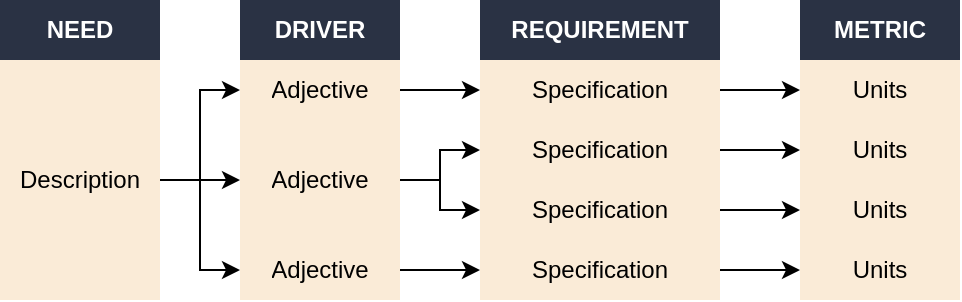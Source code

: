 <mxfile version="22.1.2" type="device" pages="4">
  <diagram id="nJfCcsWxLDr98b-AGYZ2" name="ctq">
    <mxGraphModel dx="884" dy="563" grid="1" gridSize="10" guides="1" tooltips="1" connect="1" arrows="1" fold="1" page="1" pageScale="1" pageWidth="1169" pageHeight="827" math="1" shadow="0">
      <root>
        <mxCell id="0" />
        <mxCell id="1" parent="0" />
        <mxCell id="JIgNXgs2dYV50mdBDNpW-1" value="&lt;b&gt;&lt;font color=&quot;#ffffff&quot;&gt;NEED&lt;/font&gt;&lt;/b&gt;" style="swimlane;fontStyle=0;childLayout=stackLayout;horizontal=1;startSize=30;horizontalStack=0;resizeParent=1;resizeParentMax=0;resizeLast=0;collapsible=1;marginBottom=0;whiteSpace=wrap;html=1;strokeColor=none;fillColor=#2A3244;" vertex="1" parent="1">
          <mxGeometry x="160" y="80" width="80" height="150" as="geometry" />
        </mxCell>
        <mxCell id="JIgNXgs2dYV50mdBDNpW-2" value="Description" style="text;strokeColor=none;fillColor=#FAEBD7;align=center;verticalAlign=middle;spacingLeft=4;spacingRight=4;overflow=hidden;points=[[0,0.5],[1,0.5]];portConstraint=eastwest;rotatable=0;whiteSpace=wrap;html=1;" vertex="1" parent="JIgNXgs2dYV50mdBDNpW-1">
          <mxGeometry y="30" width="80" height="120" as="geometry" />
        </mxCell>
        <mxCell id="JIgNXgs2dYV50mdBDNpW-3" value="&lt;b&gt;&lt;font color=&quot;#ffffff&quot;&gt;DRIVER&lt;/font&gt;&lt;/b&gt;" style="swimlane;fontStyle=0;childLayout=stackLayout;horizontal=1;startSize=30;horizontalStack=0;resizeParent=1;resizeParentMax=0;resizeLast=0;collapsible=1;marginBottom=0;whiteSpace=wrap;html=1;strokeColor=none;fillColor=#2A3244;" vertex="1" parent="1">
          <mxGeometry x="280" y="80" width="80" height="150" as="geometry" />
        </mxCell>
        <mxCell id="JIgNXgs2dYV50mdBDNpW-4" value="Adjective" style="text;strokeColor=none;fillColor=#FAEBD7;align=center;verticalAlign=middle;spacingLeft=4;spacingRight=4;overflow=hidden;points=[[0,0.5],[1,0.5]];portConstraint=eastwest;rotatable=0;whiteSpace=wrap;html=1;" vertex="1" parent="JIgNXgs2dYV50mdBDNpW-3">
          <mxGeometry y="30" width="80" height="30" as="geometry" />
        </mxCell>
        <mxCell id="JIgNXgs2dYV50mdBDNpW-5" value="Adjective" style="text;strokeColor=none;fillColor=#FAEBD7;align=center;verticalAlign=middle;spacingLeft=4;spacingRight=4;overflow=hidden;points=[[0,0.5],[1,0.5]];portConstraint=eastwest;rotatable=0;whiteSpace=wrap;html=1;" vertex="1" parent="JIgNXgs2dYV50mdBDNpW-3">
          <mxGeometry y="60" width="80" height="60" as="geometry" />
        </mxCell>
        <mxCell id="JIgNXgs2dYV50mdBDNpW-6" value="Adjective" style="text;strokeColor=none;fillColor=#FAEBD7;align=center;verticalAlign=middle;spacingLeft=4;spacingRight=4;overflow=hidden;points=[[0,0.5],[1,0.5]];portConstraint=eastwest;rotatable=0;whiteSpace=wrap;html=1;" vertex="1" parent="JIgNXgs2dYV50mdBDNpW-3">
          <mxGeometry y="120" width="80" height="30" as="geometry" />
        </mxCell>
        <mxCell id="JIgNXgs2dYV50mdBDNpW-8" value="&lt;b&gt;&lt;font color=&quot;#ffffff&quot;&gt;REQUIREMENT&lt;/font&gt;&lt;/b&gt;" style="swimlane;fontStyle=0;childLayout=stackLayout;horizontal=1;startSize=30;horizontalStack=0;resizeParent=1;resizeParentMax=0;resizeLast=0;collapsible=1;marginBottom=0;whiteSpace=wrap;html=1;strokeColor=none;fillColor=#2A3244;" vertex="1" parent="1">
          <mxGeometry x="400" y="80" width="120" height="150" as="geometry" />
        </mxCell>
        <mxCell id="JIgNXgs2dYV50mdBDNpW-9" value="Specification" style="text;strokeColor=none;fillColor=#FAEBD7;align=center;verticalAlign=middle;spacingLeft=4;spacingRight=4;overflow=hidden;points=[[0,0.5],[1,0.5]];portConstraint=eastwest;rotatable=0;whiteSpace=wrap;html=1;" vertex="1" parent="JIgNXgs2dYV50mdBDNpW-8">
          <mxGeometry y="30" width="120" height="30" as="geometry" />
        </mxCell>
        <mxCell id="JIgNXgs2dYV50mdBDNpW-10" value="Specification" style="text;strokeColor=none;fillColor=#FAEBD7;align=center;verticalAlign=middle;spacingLeft=4;spacingRight=4;overflow=hidden;points=[[0,0.5],[1,0.5]];portConstraint=eastwest;rotatable=0;whiteSpace=wrap;html=1;" vertex="1" parent="JIgNXgs2dYV50mdBDNpW-8">
          <mxGeometry y="60" width="120" height="30" as="geometry" />
        </mxCell>
        <mxCell id="JIgNXgs2dYV50mdBDNpW-11" value="Specification" style="text;strokeColor=none;fillColor=#FAEBD7;align=center;verticalAlign=middle;spacingLeft=4;spacingRight=4;overflow=hidden;points=[[0,0.5],[1,0.5]];portConstraint=eastwest;rotatable=0;whiteSpace=wrap;html=1;" vertex="1" parent="JIgNXgs2dYV50mdBDNpW-8">
          <mxGeometry y="90" width="120" height="30" as="geometry" />
        </mxCell>
        <mxCell id="JIgNXgs2dYV50mdBDNpW-12" value="Specification" style="text;strokeColor=none;fillColor=#FAEBD7;align=center;verticalAlign=middle;spacingLeft=4;spacingRight=4;overflow=hidden;points=[[0,0.5],[1,0.5]];portConstraint=eastwest;rotatable=0;whiteSpace=wrap;html=1;" vertex="1" parent="JIgNXgs2dYV50mdBDNpW-8">
          <mxGeometry y="120" width="120" height="30" as="geometry" />
        </mxCell>
        <mxCell id="JIgNXgs2dYV50mdBDNpW-14" style="edgeStyle=orthogonalEdgeStyle;rounded=0;orthogonalLoop=1;jettySize=auto;html=1;" edge="1" parent="1" source="JIgNXgs2dYV50mdBDNpW-2" target="JIgNXgs2dYV50mdBDNpW-5">
          <mxGeometry relative="1" as="geometry" />
        </mxCell>
        <mxCell id="JIgNXgs2dYV50mdBDNpW-15" style="edgeStyle=orthogonalEdgeStyle;rounded=0;orthogonalLoop=1;jettySize=auto;html=1;" edge="1" parent="1" source="JIgNXgs2dYV50mdBDNpW-2" target="JIgNXgs2dYV50mdBDNpW-4">
          <mxGeometry relative="1" as="geometry" />
        </mxCell>
        <mxCell id="JIgNXgs2dYV50mdBDNpW-16" style="edgeStyle=orthogonalEdgeStyle;rounded=0;orthogonalLoop=1;jettySize=auto;html=1;" edge="1" parent="1" source="JIgNXgs2dYV50mdBDNpW-2" target="JIgNXgs2dYV50mdBDNpW-6">
          <mxGeometry relative="1" as="geometry" />
        </mxCell>
        <mxCell id="JIgNXgs2dYV50mdBDNpW-18" style="edgeStyle=orthogonalEdgeStyle;rounded=0;orthogonalLoop=1;jettySize=auto;html=1;" edge="1" parent="1" source="JIgNXgs2dYV50mdBDNpW-5" target="JIgNXgs2dYV50mdBDNpW-10">
          <mxGeometry relative="1" as="geometry" />
        </mxCell>
        <mxCell id="JIgNXgs2dYV50mdBDNpW-19" style="edgeStyle=orthogonalEdgeStyle;rounded=0;orthogonalLoop=1;jettySize=auto;html=1;entryX=0;entryY=0.5;entryDx=0;entryDy=0;" edge="1" parent="1" source="JIgNXgs2dYV50mdBDNpW-5" target="JIgNXgs2dYV50mdBDNpW-11">
          <mxGeometry relative="1" as="geometry" />
        </mxCell>
        <mxCell id="JIgNXgs2dYV50mdBDNpW-20" style="edgeStyle=orthogonalEdgeStyle;rounded=0;orthogonalLoop=1;jettySize=auto;html=1;" edge="1" parent="1" source="JIgNXgs2dYV50mdBDNpW-4" target="JIgNXgs2dYV50mdBDNpW-9">
          <mxGeometry relative="1" as="geometry" />
        </mxCell>
        <mxCell id="JIgNXgs2dYV50mdBDNpW-21" style="edgeStyle=orthogonalEdgeStyle;rounded=0;orthogonalLoop=1;jettySize=auto;html=1;" edge="1" parent="1" source="JIgNXgs2dYV50mdBDNpW-6" target="JIgNXgs2dYV50mdBDNpW-12">
          <mxGeometry relative="1" as="geometry" />
        </mxCell>
        <mxCell id="JIgNXgs2dYV50mdBDNpW-23" value="&lt;b&gt;&lt;font color=&quot;#ffffff&quot;&gt;METRIC&lt;/font&gt;&lt;/b&gt;" style="swimlane;fontStyle=0;childLayout=stackLayout;horizontal=1;startSize=30;horizontalStack=0;resizeParent=1;resizeParentMax=0;resizeLast=0;collapsible=1;marginBottom=0;whiteSpace=wrap;html=1;strokeColor=none;fillColor=#2A3244;" vertex="1" parent="1">
          <mxGeometry x="560" y="80" width="80" height="150" as="geometry" />
        </mxCell>
        <mxCell id="JIgNXgs2dYV50mdBDNpW-24" value="Units" style="text;strokeColor=none;fillColor=#FAEBD7;align=center;verticalAlign=middle;spacingLeft=4;spacingRight=4;overflow=hidden;points=[[0,0.5],[1,0.5]];portConstraint=eastwest;rotatable=0;whiteSpace=wrap;html=1;" vertex="1" parent="JIgNXgs2dYV50mdBDNpW-23">
          <mxGeometry y="30" width="80" height="30" as="geometry" />
        </mxCell>
        <mxCell id="JIgNXgs2dYV50mdBDNpW-25" value="Units" style="text;strokeColor=none;fillColor=#FAEBD7;align=center;verticalAlign=middle;spacingLeft=4;spacingRight=4;overflow=hidden;points=[[0,0.5],[1,0.5]];portConstraint=eastwest;rotatable=0;whiteSpace=wrap;html=1;" vertex="1" parent="JIgNXgs2dYV50mdBDNpW-23">
          <mxGeometry y="60" width="80" height="30" as="geometry" />
        </mxCell>
        <mxCell id="JIgNXgs2dYV50mdBDNpW-26" value="Units" style="text;strokeColor=none;fillColor=#FAEBD7;align=center;verticalAlign=middle;spacingLeft=4;spacingRight=4;overflow=hidden;points=[[0,0.5],[1,0.5]];portConstraint=eastwest;rotatable=0;whiteSpace=wrap;html=1;" vertex="1" parent="JIgNXgs2dYV50mdBDNpW-23">
          <mxGeometry y="90" width="80" height="30" as="geometry" />
        </mxCell>
        <mxCell id="JIgNXgs2dYV50mdBDNpW-27" value="Units" style="text;strokeColor=none;fillColor=#FAEBD7;align=center;verticalAlign=middle;spacingLeft=4;spacingRight=4;overflow=hidden;points=[[0,0.5],[1,0.5]];portConstraint=eastwest;rotatable=0;whiteSpace=wrap;html=1;" vertex="1" parent="JIgNXgs2dYV50mdBDNpW-23">
          <mxGeometry y="120" width="80" height="30" as="geometry" />
        </mxCell>
        <mxCell id="JIgNXgs2dYV50mdBDNpW-29" style="edgeStyle=orthogonalEdgeStyle;rounded=0;orthogonalLoop=1;jettySize=auto;html=1;" edge="1" parent="1" source="JIgNXgs2dYV50mdBDNpW-9" target="JIgNXgs2dYV50mdBDNpW-24">
          <mxGeometry relative="1" as="geometry" />
        </mxCell>
        <mxCell id="JIgNXgs2dYV50mdBDNpW-30" style="edgeStyle=orthogonalEdgeStyle;rounded=0;orthogonalLoop=1;jettySize=auto;html=1;" edge="1" parent="1" source="JIgNXgs2dYV50mdBDNpW-10" target="JIgNXgs2dYV50mdBDNpW-25">
          <mxGeometry relative="1" as="geometry" />
        </mxCell>
        <mxCell id="JIgNXgs2dYV50mdBDNpW-31" style="edgeStyle=orthogonalEdgeStyle;rounded=0;orthogonalLoop=1;jettySize=auto;html=1;" edge="1" parent="1" source="JIgNXgs2dYV50mdBDNpW-11" target="JIgNXgs2dYV50mdBDNpW-26">
          <mxGeometry relative="1" as="geometry" />
        </mxCell>
        <mxCell id="JIgNXgs2dYV50mdBDNpW-32" style="edgeStyle=orthogonalEdgeStyle;rounded=0;orthogonalLoop=1;jettySize=auto;html=1;" edge="1" parent="1" source="JIgNXgs2dYV50mdBDNpW-12" target="JIgNXgs2dYV50mdBDNpW-27">
          <mxGeometry relative="1" as="geometry" />
        </mxCell>
      </root>
    </mxGraphModel>
  </diagram>
  <diagram name="lamingtons" id="eoVEgvcNGXobHnJsI93N">
    <mxGraphModel dx="1263" dy="804" grid="1" gridSize="10" guides="1" tooltips="1" connect="1" arrows="1" fold="1" page="1" pageScale="1" pageWidth="1169" pageHeight="827" math="1" shadow="0">
      <root>
        <mxCell id="0" />
        <mxCell id="1" parent="0" />
        <mxCell id="HQPjMtlkhizrsSK5O8bS-6" value="&lt;b&gt;&lt;font color=&quot;#ffffff&quot;&gt;NEED&lt;/font&gt;&lt;/b&gt;" style="swimlane;fontStyle=0;childLayout=stackLayout;horizontal=1;startSize=30;horizontalStack=0;resizeParent=1;resizeParentMax=0;resizeLast=0;collapsible=1;marginBottom=0;whiteSpace=wrap;html=1;strokeColor=none;fillColor=#2A3244;" vertex="1" parent="1">
          <mxGeometry x="100" y="80" width="140" height="180" as="geometry" />
        </mxCell>
        <mxCell id="HQPjMtlkhizrsSK5O8bS-9" value="A delicious, well-made Lamington." style="text;strokeColor=none;fillColor=#FAEBD7;align=center;verticalAlign=middle;spacingLeft=4;spacingRight=4;overflow=hidden;points=[[0,0.5],[1,0.5]];portConstraint=eastwest;rotatable=0;whiteSpace=wrap;html=1;" vertex="1" parent="HQPjMtlkhizrsSK5O8bS-6">
          <mxGeometry y="30" width="140" height="150" as="geometry" />
        </mxCell>
        <mxCell id="HQPjMtlkhizrsSK5O8bS-10" value="&lt;b&gt;&lt;font color=&quot;#ffffff&quot;&gt;DRIVER&lt;/font&gt;&lt;/b&gt;" style="swimlane;fontStyle=0;childLayout=stackLayout;horizontal=1;startSize=30;horizontalStack=0;resizeParent=1;resizeParentMax=0;resizeLast=0;collapsible=1;marginBottom=0;whiteSpace=wrap;html=1;strokeColor=none;fillColor=#2A3244;" vertex="1" parent="1">
          <mxGeometry x="280" y="80" width="160" height="180" as="geometry" />
        </mxCell>
        <mxCell id="HQPjMtlkhizrsSK5O8bS-12" value="Light" style="text;strokeColor=none;fillColor=#FAEBD7;align=center;verticalAlign=middle;spacingLeft=4;spacingRight=4;overflow=hidden;points=[[0,0.5],[1,0.5]];portConstraint=eastwest;rotatable=0;whiteSpace=wrap;html=1;" vertex="1" parent="HQPjMtlkhizrsSK5O8bS-10">
          <mxGeometry y="30" width="160" height="30" as="geometry" />
        </mxCell>
        <mxCell id="HQPjMtlkhizrsSK5O8bS-11" value="Soft &amp;amp; spongey" style="text;strokeColor=none;fillColor=#FAEBD7;align=center;verticalAlign=middle;spacingLeft=4;spacingRight=4;overflow=hidden;points=[[0,0.5],[1,0.5]];portConstraint=eastwest;rotatable=0;whiteSpace=wrap;html=1;" vertex="1" parent="HQPjMtlkhizrsSK5O8bS-10">
          <mxGeometry y="60" width="160" height="60" as="geometry" />
        </mxCell>
        <mxCell id="HQPjMtlkhizrsSK5O8bS-13" value="Thin chocolate layer" style="text;strokeColor=none;fillColor=#FAEBD7;align=center;verticalAlign=middle;spacingLeft=4;spacingRight=4;overflow=hidden;points=[[0,0.5],[1,0.5]];portConstraint=eastwest;rotatable=0;whiteSpace=wrap;html=1;" vertex="1" parent="HQPjMtlkhizrsSK5O8bS-10">
          <mxGeometry y="120" width="160" height="30" as="geometry" />
        </mxCell>
        <mxCell id="HQPjMtlkhizrsSK5O8bS-18" value="Adequate coconut coverage" style="text;strokeColor=none;fillColor=#FAEBD7;align=center;verticalAlign=middle;spacingLeft=4;spacingRight=4;overflow=hidden;points=[[0,0.5],[1,0.5]];portConstraint=eastwest;rotatable=0;whiteSpace=wrap;html=1;" vertex="1" parent="HQPjMtlkhizrsSK5O8bS-10">
          <mxGeometry y="150" width="160" height="30" as="geometry" />
        </mxCell>
        <mxCell id="HQPjMtlkhizrsSK5O8bS-14" value="&lt;b&gt;&lt;font color=&quot;#ffffff&quot;&gt;REQUIREMENT&lt;/font&gt;&lt;/b&gt;" style="swimlane;fontStyle=0;childLayout=stackLayout;horizontal=1;startSize=30;horizontalStack=0;resizeParent=1;resizeParentMax=0;resizeLast=0;collapsible=1;marginBottom=0;whiteSpace=wrap;html=1;strokeColor=none;fillColor=#2A3244;" vertex="1" parent="1">
          <mxGeometry x="480" y="80" width="180" height="180" as="geometry" />
        </mxCell>
        <mxCell id="HQPjMtlkhizrsSK5O8bS-17" value="Weight &amp;lt; x grams" style="text;strokeColor=none;fillColor=#FAEBD7;align=center;verticalAlign=middle;spacingLeft=4;spacingRight=4;overflow=hidden;points=[[0,0.5],[1,0.5]];portConstraint=eastwest;rotatable=0;whiteSpace=wrap;html=1;" vertex="1" parent="HQPjMtlkhizrsSK5O8bS-14">
          <mxGeometry y="30" width="180" height="30" as="geometry" />
        </mxCell>
        <mxCell id="HQPjMtlkhizrsSK5O8bS-15" value="Density &amp;lt; x grams / cm\(^3\)" style="text;strokeColor=none;fillColor=#FAEBD7;align=center;verticalAlign=middle;spacingLeft=4;spacingRight=4;overflow=hidden;points=[[0,0.5],[1,0.5]];portConstraint=eastwest;rotatable=0;whiteSpace=wrap;html=1;" vertex="1" parent="HQPjMtlkhizrsSK5O8bS-14">
          <mxGeometry y="60" width="180" height="30" as="geometry" />
        </mxCell>
        <mxCell id="HQPjMtlkhizrsSK5O8bS-16" value="Deflection &amp;gt; x N/cm" style="text;strokeColor=none;fillColor=#FAEBD7;align=center;verticalAlign=middle;spacingLeft=4;spacingRight=4;overflow=hidden;points=[[0,0.5],[1,0.5]];portConstraint=eastwest;rotatable=0;whiteSpace=wrap;html=1;" vertex="1" parent="HQPjMtlkhizrsSK5O8bS-14">
          <mxGeometry y="90" width="180" height="30" as="geometry" />
        </mxCell>
        <mxCell id="HQPjMtlkhizrsSK5O8bS-19" value="Thickness &amp;lt; x mm" style="text;strokeColor=none;fillColor=#FAEBD7;align=center;verticalAlign=middle;spacingLeft=4;spacingRight=4;overflow=hidden;points=[[0,0.5],[1,0.5]];portConstraint=eastwest;rotatable=0;whiteSpace=wrap;html=1;" vertex="1" parent="HQPjMtlkhizrsSK5O8bS-14">
          <mxGeometry y="120" width="180" height="30" as="geometry" />
        </mxCell>
        <mxCell id="HQPjMtlkhizrsSK5O8bS-20" value="No. of shavings / cm\(^2\) &amp;gt; x" style="text;strokeColor=none;fillColor=#FAEBD7;align=center;verticalAlign=middle;spacingLeft=4;spacingRight=4;overflow=hidden;points=[[0,0.5],[1,0.5]];portConstraint=eastwest;rotatable=0;whiteSpace=wrap;html=1;" vertex="1" parent="HQPjMtlkhizrsSK5O8bS-14">
          <mxGeometry y="150" width="180" height="30" as="geometry" />
        </mxCell>
        <mxCell id="HQPjMtlkhizrsSK5O8bS-21" style="edgeStyle=orthogonalEdgeStyle;rounded=0;orthogonalLoop=1;jettySize=auto;html=1;" edge="1" parent="1" source="HQPjMtlkhizrsSK5O8bS-9" target="HQPjMtlkhizrsSK5O8bS-11">
          <mxGeometry relative="1" as="geometry" />
        </mxCell>
        <mxCell id="HQPjMtlkhizrsSK5O8bS-22" style="edgeStyle=orthogonalEdgeStyle;rounded=0;orthogonalLoop=1;jettySize=auto;html=1;" edge="1" parent="1" source="HQPjMtlkhizrsSK5O8bS-9" target="HQPjMtlkhizrsSK5O8bS-12">
          <mxGeometry relative="1" as="geometry" />
        </mxCell>
        <mxCell id="HQPjMtlkhizrsSK5O8bS-23" style="edgeStyle=orthogonalEdgeStyle;rounded=0;orthogonalLoop=1;jettySize=auto;html=1;" edge="1" parent="1" source="HQPjMtlkhizrsSK5O8bS-9" target="HQPjMtlkhizrsSK5O8bS-13">
          <mxGeometry relative="1" as="geometry" />
        </mxCell>
        <mxCell id="HQPjMtlkhizrsSK5O8bS-24" style="edgeStyle=orthogonalEdgeStyle;rounded=0;orthogonalLoop=1;jettySize=auto;html=1;" edge="1" parent="1" source="HQPjMtlkhizrsSK5O8bS-9" target="HQPjMtlkhizrsSK5O8bS-18">
          <mxGeometry relative="1" as="geometry" />
        </mxCell>
        <mxCell id="HQPjMtlkhizrsSK5O8bS-25" style="edgeStyle=orthogonalEdgeStyle;rounded=0;orthogonalLoop=1;jettySize=auto;html=1;" edge="1" parent="1" source="HQPjMtlkhizrsSK5O8bS-11" target="HQPjMtlkhizrsSK5O8bS-15">
          <mxGeometry relative="1" as="geometry" />
        </mxCell>
        <mxCell id="HQPjMtlkhizrsSK5O8bS-26" style="edgeStyle=orthogonalEdgeStyle;rounded=0;orthogonalLoop=1;jettySize=auto;html=1;entryX=0;entryY=0.5;entryDx=0;entryDy=0;" edge="1" parent="1" source="HQPjMtlkhizrsSK5O8bS-11" target="HQPjMtlkhizrsSK5O8bS-16">
          <mxGeometry relative="1" as="geometry" />
        </mxCell>
        <mxCell id="HQPjMtlkhizrsSK5O8bS-27" style="edgeStyle=orthogonalEdgeStyle;rounded=0;orthogonalLoop=1;jettySize=auto;html=1;" edge="1" parent="1" source="HQPjMtlkhizrsSK5O8bS-12" target="HQPjMtlkhizrsSK5O8bS-17">
          <mxGeometry relative="1" as="geometry" />
        </mxCell>
        <mxCell id="HQPjMtlkhizrsSK5O8bS-28" style="edgeStyle=orthogonalEdgeStyle;rounded=0;orthogonalLoop=1;jettySize=auto;html=1;" edge="1" parent="1" source="HQPjMtlkhizrsSK5O8bS-13" target="HQPjMtlkhizrsSK5O8bS-19">
          <mxGeometry relative="1" as="geometry" />
        </mxCell>
        <mxCell id="HQPjMtlkhizrsSK5O8bS-29" style="edgeStyle=orthogonalEdgeStyle;rounded=0;orthogonalLoop=1;jettySize=auto;html=1;" edge="1" parent="1" source="HQPjMtlkhizrsSK5O8bS-18" target="HQPjMtlkhizrsSK5O8bS-20">
          <mxGeometry relative="1" as="geometry" />
        </mxCell>
        <mxCell id="HQPjMtlkhizrsSK5O8bS-30" value="&lt;b&gt;&lt;font color=&quot;#ffffff&quot;&gt;METRIC&lt;/font&gt;&lt;/b&gt;" style="swimlane;fontStyle=0;childLayout=stackLayout;horizontal=1;startSize=30;horizontalStack=0;resizeParent=1;resizeParentMax=0;resizeLast=0;collapsible=1;marginBottom=0;whiteSpace=wrap;html=1;strokeColor=none;fillColor=#2A3244;" vertex="1" parent="1">
          <mxGeometry x="700" y="80" width="180" height="180" as="geometry" />
        </mxCell>
        <mxCell id="HQPjMtlkhizrsSK5O8bS-31" value="Mass (g)" style="text;strokeColor=none;fillColor=#FAEBD7;align=center;verticalAlign=middle;spacingLeft=4;spacingRight=4;overflow=hidden;points=[[0,0.5],[1,0.5]];portConstraint=eastwest;rotatable=0;whiteSpace=wrap;html=1;" vertex="1" parent="HQPjMtlkhizrsSK5O8bS-30">
          <mxGeometry y="30" width="180" height="30" as="geometry" />
        </mxCell>
        <mxCell id="HQPjMtlkhizrsSK5O8bS-32" value="Density (g/cm\(^3\))" style="text;strokeColor=none;fillColor=#FAEBD7;align=center;verticalAlign=middle;spacingLeft=4;spacingRight=4;overflow=hidden;points=[[0,0.5],[1,0.5]];portConstraint=eastwest;rotatable=0;whiteSpace=wrap;html=1;" vertex="1" parent="HQPjMtlkhizrsSK5O8bS-30">
          <mxGeometry y="60" width="180" height="30" as="geometry" />
        </mxCell>
        <mxCell id="HQPjMtlkhizrsSK5O8bS-33" value="Stiffness (N/cm)" style="text;strokeColor=none;fillColor=#FAEBD7;align=center;verticalAlign=middle;spacingLeft=4;spacingRight=4;overflow=hidden;points=[[0,0.5],[1,0.5]];portConstraint=eastwest;rotatable=0;whiteSpace=wrap;html=1;" vertex="1" parent="HQPjMtlkhizrsSK5O8bS-30">
          <mxGeometry y="90" width="180" height="30" as="geometry" />
        </mxCell>
        <mxCell id="HQPjMtlkhizrsSK5O8bS-34" value="Width (mm)" style="text;strokeColor=none;fillColor=#FAEBD7;align=center;verticalAlign=middle;spacingLeft=4;spacingRight=4;overflow=hidden;points=[[0,0.5],[1,0.5]];portConstraint=eastwest;rotatable=0;whiteSpace=wrap;html=1;" vertex="1" parent="HQPjMtlkhizrsSK5O8bS-30">
          <mxGeometry y="120" width="180" height="30" as="geometry" />
        </mxCell>
        <mxCell id="HQPjMtlkhizrsSK5O8bS-35" value="Count" style="text;strokeColor=none;fillColor=#FAEBD7;align=center;verticalAlign=middle;spacingLeft=4;spacingRight=4;overflow=hidden;points=[[0,0.5],[1,0.5]];portConstraint=eastwest;rotatable=0;whiteSpace=wrap;html=1;" vertex="1" parent="HQPjMtlkhizrsSK5O8bS-30">
          <mxGeometry y="150" width="180" height="30" as="geometry" />
        </mxCell>
        <mxCell id="HQPjMtlkhizrsSK5O8bS-36" style="edgeStyle=orthogonalEdgeStyle;rounded=0;orthogonalLoop=1;jettySize=auto;html=1;" edge="1" parent="1" source="HQPjMtlkhizrsSK5O8bS-17" target="HQPjMtlkhizrsSK5O8bS-31">
          <mxGeometry relative="1" as="geometry" />
        </mxCell>
        <mxCell id="HQPjMtlkhizrsSK5O8bS-37" style="edgeStyle=orthogonalEdgeStyle;rounded=0;orthogonalLoop=1;jettySize=auto;html=1;" edge="1" parent="1" source="HQPjMtlkhizrsSK5O8bS-15" target="HQPjMtlkhizrsSK5O8bS-32">
          <mxGeometry relative="1" as="geometry" />
        </mxCell>
        <mxCell id="HQPjMtlkhizrsSK5O8bS-38" style="edgeStyle=orthogonalEdgeStyle;rounded=0;orthogonalLoop=1;jettySize=auto;html=1;" edge="1" parent="1" source="HQPjMtlkhizrsSK5O8bS-16" target="HQPjMtlkhizrsSK5O8bS-33">
          <mxGeometry relative="1" as="geometry" />
        </mxCell>
        <mxCell id="HQPjMtlkhizrsSK5O8bS-39" style="edgeStyle=orthogonalEdgeStyle;rounded=0;orthogonalLoop=1;jettySize=auto;html=1;" edge="1" parent="1" source="HQPjMtlkhizrsSK5O8bS-19" target="HQPjMtlkhizrsSK5O8bS-34">
          <mxGeometry relative="1" as="geometry" />
        </mxCell>
        <mxCell id="HQPjMtlkhizrsSK5O8bS-40" style="edgeStyle=orthogonalEdgeStyle;rounded=0;orthogonalLoop=1;jettySize=auto;html=1;" edge="1" parent="1" source="HQPjMtlkhizrsSK5O8bS-20" target="HQPjMtlkhizrsSK5O8bS-35">
          <mxGeometry relative="1" as="geometry" />
        </mxCell>
      </root>
    </mxGraphModel>
  </diagram>
  <diagram id="eR880pK0JW-B1QFu6Oxl" name="phantom">
    <mxGraphModel dx="884" dy="563" grid="1" gridSize="10" guides="1" tooltips="1" connect="1" arrows="1" fold="1" page="1" pageScale="1" pageWidth="1169" pageHeight="827" math="1" shadow="0">
      <root>
        <mxCell id="0" />
        <mxCell id="1" parent="0" />
        <mxCell id="gdVRVxitRP11KgHOQP7E-1" value="&lt;b&gt;&lt;font color=&quot;#ffffff&quot;&gt;NEED&lt;/font&gt;&lt;/b&gt;" style="swimlane;fontStyle=0;childLayout=stackLayout;horizontal=1;startSize=30;horizontalStack=0;resizeParent=1;resizeParentMax=0;resizeLast=0;collapsible=1;marginBottom=0;whiteSpace=wrap;html=1;strokeColor=none;fillColor=#2A3244;" vertex="1" parent="1">
          <mxGeometry x="100" y="80" width="140" height="330" as="geometry" />
        </mxCell>
        <mxCell id="gdVRVxitRP11KgHOQP7E-2" value="A phantom forearm with realistic mechanical &amp;amp; optical properties." style="text;strokeColor=none;fillColor=#FAEBD7;align=center;verticalAlign=middle;spacingLeft=4;spacingRight=4;overflow=hidden;points=[[0,0.5],[1,0.5]];portConstraint=eastwest;rotatable=0;whiteSpace=wrap;html=1;" vertex="1" parent="gdVRVxitRP11KgHOQP7E-1">
          <mxGeometry y="30" width="140" height="300" as="geometry" />
        </mxCell>
        <mxCell id="gdVRVxitRP11KgHOQP7E-3" value="&lt;b&gt;&lt;font color=&quot;#ffffff&quot;&gt;DRIVER&lt;/font&gt;&lt;/b&gt;" style="swimlane;fontStyle=0;childLayout=stackLayout;horizontal=1;startSize=30;horizontalStack=0;resizeParent=1;resizeParentMax=0;resizeLast=0;collapsible=1;marginBottom=0;whiteSpace=wrap;html=1;strokeColor=none;fillColor=#2A3244;" vertex="1" parent="1">
          <mxGeometry x="280" y="80" width="160" height="330" as="geometry" />
        </mxCell>
        <mxCell id="gdVRVxitRP11KgHOQP7E-4" value="Feels realistic" style="text;strokeColor=none;fillColor=#FAEBD7;align=center;verticalAlign=middle;spacingLeft=4;spacingRight=4;overflow=hidden;points=[[0,0.5],[1,0.5]];portConstraint=eastwest;rotatable=0;whiteSpace=wrap;html=1;" vertex="1" parent="gdVRVxitRP11KgHOQP7E-3">
          <mxGeometry y="30" width="160" height="60" as="geometry" />
        </mxCell>
        <mxCell id="gdVRVxitRP11KgHOQP7E-5" value="Looks realistic" style="text;strokeColor=none;fillColor=#FAEBD7;align=center;verticalAlign=middle;spacingLeft=4;spacingRight=4;overflow=hidden;points=[[0,0.5],[1,0.5]];portConstraint=eastwest;rotatable=0;whiteSpace=wrap;html=1;" vertex="1" parent="gdVRVxitRP11KgHOQP7E-3">
          <mxGeometry y="90" width="160" height="30" as="geometry" />
        </mxCell>
        <mxCell id="gdVRVxitRP11KgHOQP7E-6" value="Responds realistically to force &amp;amp; THz sensor" style="text;strokeColor=none;fillColor=#FAEBD7;align=center;verticalAlign=middle;spacingLeft=4;spacingRight=4;overflow=hidden;points=[[0,0.5],[1,0.5]];portConstraint=eastwest;rotatable=0;whiteSpace=wrap;html=1;" vertex="1" parent="gdVRVxitRP11KgHOQP7E-3">
          <mxGeometry y="120" width="160" height="90" as="geometry" />
        </mxCell>
        <mxCell id="gdVRVxitRP11KgHOQP7E-7" value="Easily reproducible" style="text;strokeColor=none;fillColor=#FAEBD7;align=center;verticalAlign=middle;spacingLeft=4;spacingRight=4;overflow=hidden;points=[[0,0.5],[1,0.5]];portConstraint=eastwest;rotatable=0;whiteSpace=wrap;html=1;" vertex="1" parent="gdVRVxitRP11KgHOQP7E-3">
          <mxGeometry y="210" width="160" height="60" as="geometry" />
        </mxCell>
        <mxCell id="gdVRVxitRP11KgHOQP7E-34" value="Cheap" style="text;strokeColor=none;fillColor=#FAEBD7;align=center;verticalAlign=middle;spacingLeft=4;spacingRight=4;overflow=hidden;points=[[0,0.5],[1,0.5]];portConstraint=eastwest;rotatable=0;whiteSpace=wrap;html=1;" vertex="1" parent="gdVRVxitRP11KgHOQP7E-3">
          <mxGeometry y="270" width="160" height="30" as="geometry" />
        </mxCell>
        <mxCell id="gdVRVxitRP11KgHOQP7E-35" value="Lasts a long time" style="text;strokeColor=none;fillColor=#FAEBD7;align=center;verticalAlign=middle;spacingLeft=4;spacingRight=4;overflow=hidden;points=[[0,0.5],[1,0.5]];portConstraint=eastwest;rotatable=0;whiteSpace=wrap;html=1;" vertex="1" parent="gdVRVxitRP11KgHOQP7E-3">
          <mxGeometry y="300" width="160" height="30" as="geometry" />
        </mxCell>
        <mxCell id="gdVRVxitRP11KgHOQP7E-8" value="&lt;b&gt;&lt;font color=&quot;#ffffff&quot;&gt;REQUIREMENT&lt;/font&gt;&lt;/b&gt;" style="swimlane;fontStyle=0;childLayout=stackLayout;horizontal=1;startSize=30;horizontalStack=0;resizeParent=1;resizeParentMax=0;resizeLast=0;collapsible=1;marginBottom=0;whiteSpace=wrap;html=1;strokeColor=none;fillColor=#2A3244;" vertex="1" parent="1">
          <mxGeometry x="480" y="80" width="220" height="330" as="geometry" />
        </mxCell>
        <mxCell id="gdVRVxitRP11KgHOQP7E-9" value="Deflects x N/mm \(\pm\) y N/mm under load" style="text;strokeColor=none;fillColor=#FAEBD7;align=center;verticalAlign=middle;spacingLeft=4;spacingRight=4;overflow=hidden;points=[[0,0.5],[1,0.5]];portConstraint=eastwest;rotatable=0;whiteSpace=wrap;html=1;" vertex="1" parent="gdVRVxitRP11KgHOQP7E-8">
          <mxGeometry y="30" width="220" height="30" as="geometry" />
        </mxCell>
        <mxCell id="gdVRVxitRP11KgHOQP7E-10" value="Weighs x grams \(\pm\) y grams" style="text;strokeColor=none;fillColor=#FAEBD7;align=center;verticalAlign=middle;spacingLeft=4;spacingRight=4;overflow=hidden;points=[[0,0.5],[1,0.5]];portConstraint=eastwest;rotatable=0;whiteSpace=wrap;html=1;" vertex="1" parent="gdVRVxitRP11KgHOQP7E-8">
          <mxGeometry y="60" width="220" height="30" as="geometry" />
        </mxCell>
        <mxCell id="gdVRVxitRP11KgHOQP7E-11" value="Dimensions based on real human arm" style="text;strokeColor=none;fillColor=#FAEBD7;align=center;verticalAlign=middle;spacingLeft=4;spacingRight=4;overflow=hidden;points=[[0,0.5],[1,0.5]];portConstraint=eastwest;rotatable=0;whiteSpace=wrap;html=1;" vertex="1" parent="gdVRVxitRP11KgHOQP7E-8">
          <mxGeometry y="90" width="220" height="30" as="geometry" />
        </mxCell>
        <mxCell id="gdVRVxitRP11KgHOQP7E-12" value="Time constant x s \(\pm\) y s" style="text;strokeColor=none;fillColor=#FAEBD7;align=center;verticalAlign=middle;spacingLeft=4;spacingRight=4;overflow=hidden;points=[[0,0.5],[1,0.5]];portConstraint=eastwest;rotatable=0;whiteSpace=wrap;html=1;" vertex="1" parent="gdVRVxitRP11KgHOQP7E-8">
          <mxGeometry y="120" width="220" height="30" as="geometry" />
        </mxCell>
        <mxCell id="gdVRVxitRP11KgHOQP7E-13" value="Refraction index x \(\pm\) y" style="text;strokeColor=none;fillColor=#FAEBD7;align=center;verticalAlign=middle;spacingLeft=4;spacingRight=4;overflow=hidden;points=[[0,0.5],[1,0.5]];portConstraint=eastwest;rotatable=0;whiteSpace=wrap;html=1;" vertex="1" parent="gdVRVxitRP11KgHOQP7E-8">
          <mxGeometry y="150" width="220" height="30" as="geometry" />
        </mxCell>
        <mxCell id="gdVRVxitRP11KgHOQP7E-36" value="Absorption x/mm \(\pm\) y/mm" style="text;strokeColor=none;fillColor=#FAEBD7;align=center;verticalAlign=middle;spacingLeft=4;spacingRight=4;overflow=hidden;points=[[0,0.5],[1,0.5]];portConstraint=eastwest;rotatable=0;whiteSpace=wrap;html=1;" vertex="1" parent="gdVRVxitRP11KgHOQP7E-8">
          <mxGeometry y="180" width="220" height="30" as="geometry" />
        </mxCell>
        <mxCell id="gdVRVxitRP11KgHOQP7E-37" value="No defects during production" style="text;strokeColor=none;fillColor=#FAEBD7;align=center;verticalAlign=middle;spacingLeft=4;spacingRight=4;overflow=hidden;points=[[0,0.5],[1,0.5]];portConstraint=eastwest;rotatable=0;whiteSpace=wrap;html=1;" vertex="1" parent="gdVRVxitRP11KgHOQP7E-8">
          <mxGeometry y="210" width="220" height="30" as="geometry" />
        </mxCell>
        <mxCell id="gdVRVxitRP11KgHOQP7E-38" value="Takes &amp;lt; 1 hour to produce" style="text;strokeColor=none;fillColor=#FAEBD7;align=center;verticalAlign=middle;spacingLeft=4;spacingRight=4;overflow=hidden;points=[[0,0.5],[1,0.5]];portConstraint=eastwest;rotatable=0;whiteSpace=wrap;html=1;" vertex="1" parent="gdVRVxitRP11KgHOQP7E-8">
          <mxGeometry y="240" width="220" height="30" as="geometry" />
        </mxCell>
        <mxCell id="gdVRVxitRP11KgHOQP7E-39" value="Costs less than £100" style="text;strokeColor=none;fillColor=#FAEBD7;align=center;verticalAlign=middle;spacingLeft=4;spacingRight=4;overflow=hidden;points=[[0,0.5],[1,0.5]];portConstraint=eastwest;rotatable=0;whiteSpace=wrap;html=1;" vertex="1" parent="gdVRVxitRP11KgHOQP7E-8">
          <mxGeometry y="270" width="220" height="30" as="geometry" />
        </mxCell>
        <mxCell id="gdVRVxitRP11KgHOQP7E-40" value="Skin material lasts min. 1 week" style="text;strokeColor=none;fillColor=#FAEBD7;align=center;verticalAlign=middle;spacingLeft=4;spacingRight=4;overflow=hidden;points=[[0,0.5],[1,0.5]];portConstraint=eastwest;rotatable=0;whiteSpace=wrap;html=1;" vertex="1" parent="gdVRVxitRP11KgHOQP7E-8">
          <mxGeometry y="300" width="220" height="30" as="geometry" />
        </mxCell>
        <mxCell id="gdVRVxitRP11KgHOQP7E-23" value="&lt;b&gt;&lt;font color=&quot;#ffffff&quot;&gt;METRIC&lt;/font&gt;&lt;/b&gt;" style="swimlane;fontStyle=0;childLayout=stackLayout;horizontal=1;startSize=30;horizontalStack=0;resizeParent=1;resizeParentMax=0;resizeLast=0;collapsible=1;marginBottom=0;whiteSpace=wrap;html=1;strokeColor=none;fillColor=#2A3244;" vertex="1" parent="1">
          <mxGeometry x="740" y="80" width="90" height="330" as="geometry" />
        </mxCell>
        <mxCell id="gdVRVxitRP11KgHOQP7E-24" value="N / mm" style="text;strokeColor=none;fillColor=#FAEBD7;align=center;verticalAlign=middle;spacingLeft=4;spacingRight=4;overflow=hidden;points=[[0,0.5],[1,0.5]];portConstraint=eastwest;rotatable=0;whiteSpace=wrap;html=1;" vertex="1" parent="gdVRVxitRP11KgHOQP7E-23">
          <mxGeometry y="30" width="90" height="30" as="geometry" />
        </mxCell>
        <mxCell id="gdVRVxitRP11KgHOQP7E-25" value="grams (g)" style="text;strokeColor=none;fillColor=#FAEBD7;align=center;verticalAlign=middle;spacingLeft=4;spacingRight=4;overflow=hidden;points=[[0,0.5],[1,0.5]];portConstraint=eastwest;rotatable=0;whiteSpace=wrap;html=1;" vertex="1" parent="gdVRVxitRP11KgHOQP7E-23">
          <mxGeometry y="60" width="90" height="30" as="geometry" />
        </mxCell>
        <mxCell id="gdVRVxitRP11KgHOQP7E-26" value="Yes / No" style="text;strokeColor=none;fillColor=#FAEBD7;align=center;verticalAlign=middle;spacingLeft=4;spacingRight=4;overflow=hidden;points=[[0,0.5],[1,0.5]];portConstraint=eastwest;rotatable=0;whiteSpace=wrap;html=1;" vertex="1" parent="gdVRVxitRP11KgHOQP7E-23">
          <mxGeometry y="90" width="90" height="30" as="geometry" />
        </mxCell>
        <mxCell id="gdVRVxitRP11KgHOQP7E-27" value="seconds (s)" style="text;strokeColor=none;fillColor=#FAEBD7;align=center;verticalAlign=middle;spacingLeft=4;spacingRight=4;overflow=hidden;points=[[0,0.5],[1,0.5]];portConstraint=eastwest;rotatable=0;whiteSpace=wrap;html=1;" vertex="1" parent="gdVRVxitRP11KgHOQP7E-23">
          <mxGeometry y="120" width="90" height="30" as="geometry" />
        </mxCell>
        <mxCell id="gdVRVxitRP11KgHOQP7E-28" value="N/A" style="text;strokeColor=none;fillColor=#FAEBD7;align=center;verticalAlign=middle;spacingLeft=4;spacingRight=4;overflow=hidden;points=[[0,0.5],[1,0.5]];portConstraint=eastwest;rotatable=0;whiteSpace=wrap;html=1;" vertex="1" parent="gdVRVxitRP11KgHOQP7E-23">
          <mxGeometry y="150" width="90" height="30" as="geometry" />
        </mxCell>
        <mxCell id="gdVRVxitRP11KgHOQP7E-55" value="mm\(^{-1}\)" style="text;strokeColor=none;fillColor=#FAEBD7;align=center;verticalAlign=middle;spacingLeft=4;spacingRight=4;overflow=hidden;points=[[0,0.5],[1,0.5]];portConstraint=eastwest;rotatable=0;whiteSpace=wrap;html=1;" vertex="1" parent="gdVRVxitRP11KgHOQP7E-23">
          <mxGeometry y="180" width="90" height="30" as="geometry" />
        </mxCell>
        <mxCell id="gdVRVxitRP11KgHOQP7E-56" value="count" style="text;strokeColor=none;fillColor=#FAEBD7;align=center;verticalAlign=middle;spacingLeft=4;spacingRight=4;overflow=hidden;points=[[0,0.5],[1,0.5]];portConstraint=eastwest;rotatable=0;whiteSpace=wrap;html=1;" vertex="1" parent="gdVRVxitRP11KgHOQP7E-23">
          <mxGeometry y="210" width="90" height="30" as="geometry" />
        </mxCell>
        <mxCell id="gdVRVxitRP11KgHOQP7E-57" value="minutes" style="text;strokeColor=none;fillColor=#FAEBD7;align=center;verticalAlign=middle;spacingLeft=4;spacingRight=4;overflow=hidden;points=[[0,0.5],[1,0.5]];portConstraint=eastwest;rotatable=0;whiteSpace=wrap;html=1;" vertex="1" parent="gdVRVxitRP11KgHOQP7E-23">
          <mxGeometry y="240" width="90" height="30" as="geometry" />
        </mxCell>
        <mxCell id="gdVRVxitRP11KgHOQP7E-58" value="£" style="text;strokeColor=none;fillColor=#FAEBD7;align=center;verticalAlign=middle;spacingLeft=4;spacingRight=4;overflow=hidden;points=[[0,0.5],[1,0.5]];portConstraint=eastwest;rotatable=0;whiteSpace=wrap;html=1;" vertex="1" parent="gdVRVxitRP11KgHOQP7E-23">
          <mxGeometry y="270" width="90" height="30" as="geometry" />
        </mxCell>
        <mxCell id="gdVRVxitRP11KgHOQP7E-59" value="days" style="text;strokeColor=none;fillColor=#FAEBD7;align=center;verticalAlign=middle;spacingLeft=4;spacingRight=4;overflow=hidden;points=[[0,0.5],[1,0.5]];portConstraint=eastwest;rotatable=0;whiteSpace=wrap;html=1;" vertex="1" parent="gdVRVxitRP11KgHOQP7E-23">
          <mxGeometry y="300" width="90" height="30" as="geometry" />
        </mxCell>
        <mxCell id="gdVRVxitRP11KgHOQP7E-41" style="edgeStyle=orthogonalEdgeStyle;rounded=0;orthogonalLoop=1;jettySize=auto;html=1;" edge="1" parent="1" source="gdVRVxitRP11KgHOQP7E-4" target="gdVRVxitRP11KgHOQP7E-9">
          <mxGeometry relative="1" as="geometry" />
        </mxCell>
        <mxCell id="gdVRVxitRP11KgHOQP7E-42" style="edgeStyle=orthogonalEdgeStyle;rounded=0;orthogonalLoop=1;jettySize=auto;html=1;" edge="1" parent="1" source="gdVRVxitRP11KgHOQP7E-4" target="gdVRVxitRP11KgHOQP7E-10">
          <mxGeometry relative="1" as="geometry" />
        </mxCell>
        <mxCell id="gdVRVxitRP11KgHOQP7E-43" style="edgeStyle=orthogonalEdgeStyle;rounded=0;orthogonalLoop=1;jettySize=auto;html=1;" edge="1" parent="1" source="gdVRVxitRP11KgHOQP7E-5" target="gdVRVxitRP11KgHOQP7E-11">
          <mxGeometry relative="1" as="geometry" />
        </mxCell>
        <mxCell id="gdVRVxitRP11KgHOQP7E-44" style="edgeStyle=orthogonalEdgeStyle;rounded=0;orthogonalLoop=1;jettySize=auto;html=1;" edge="1" parent="1" source="gdVRVxitRP11KgHOQP7E-6" target="gdVRVxitRP11KgHOQP7E-12">
          <mxGeometry relative="1" as="geometry" />
        </mxCell>
        <mxCell id="gdVRVxitRP11KgHOQP7E-45" style="edgeStyle=orthogonalEdgeStyle;rounded=0;orthogonalLoop=1;jettySize=auto;html=1;" edge="1" parent="1" source="gdVRVxitRP11KgHOQP7E-6" target="gdVRVxitRP11KgHOQP7E-13">
          <mxGeometry relative="1" as="geometry" />
        </mxCell>
        <mxCell id="gdVRVxitRP11KgHOQP7E-46" style="edgeStyle=orthogonalEdgeStyle;rounded=0;orthogonalLoop=1;jettySize=auto;html=1;" edge="1" parent="1" source="gdVRVxitRP11KgHOQP7E-6" target="gdVRVxitRP11KgHOQP7E-36">
          <mxGeometry relative="1" as="geometry" />
        </mxCell>
        <mxCell id="gdVRVxitRP11KgHOQP7E-47" style="edgeStyle=orthogonalEdgeStyle;rounded=0;orthogonalLoop=1;jettySize=auto;html=1;" edge="1" parent="1" source="gdVRVxitRP11KgHOQP7E-7" target="gdVRVxitRP11KgHOQP7E-37">
          <mxGeometry relative="1" as="geometry" />
        </mxCell>
        <mxCell id="gdVRVxitRP11KgHOQP7E-48" style="edgeStyle=orthogonalEdgeStyle;rounded=0;orthogonalLoop=1;jettySize=auto;html=1;" edge="1" parent="1" source="gdVRVxitRP11KgHOQP7E-34" target="gdVRVxitRP11KgHOQP7E-39">
          <mxGeometry relative="1" as="geometry" />
        </mxCell>
        <mxCell id="gdVRVxitRP11KgHOQP7E-49" style="edgeStyle=orthogonalEdgeStyle;rounded=0;orthogonalLoop=1;jettySize=auto;html=1;" edge="1" parent="1" source="gdVRVxitRP11KgHOQP7E-7" target="gdVRVxitRP11KgHOQP7E-38">
          <mxGeometry relative="1" as="geometry" />
        </mxCell>
        <mxCell id="gdVRVxitRP11KgHOQP7E-50" style="edgeStyle=orthogonalEdgeStyle;rounded=0;orthogonalLoop=1;jettySize=auto;html=1;" edge="1" parent="1" source="gdVRVxitRP11KgHOQP7E-35" target="gdVRVxitRP11KgHOQP7E-40">
          <mxGeometry relative="1" as="geometry" />
        </mxCell>
        <mxCell id="gdVRVxitRP11KgHOQP7E-51" style="edgeStyle=orthogonalEdgeStyle;rounded=0;orthogonalLoop=1;jettySize=auto;html=1;" edge="1" parent="1" source="gdVRVxitRP11KgHOQP7E-9" target="gdVRVxitRP11KgHOQP7E-24">
          <mxGeometry relative="1" as="geometry" />
        </mxCell>
        <mxCell id="gdVRVxitRP11KgHOQP7E-52" style="edgeStyle=orthogonalEdgeStyle;rounded=0;orthogonalLoop=1;jettySize=auto;html=1;" edge="1" parent="1" source="gdVRVxitRP11KgHOQP7E-10" target="gdVRVxitRP11KgHOQP7E-25">
          <mxGeometry relative="1" as="geometry" />
        </mxCell>
        <mxCell id="gdVRVxitRP11KgHOQP7E-53" style="edgeStyle=orthogonalEdgeStyle;rounded=0;orthogonalLoop=1;jettySize=auto;html=1;" edge="1" parent="1" source="gdVRVxitRP11KgHOQP7E-11" target="gdVRVxitRP11KgHOQP7E-26">
          <mxGeometry relative="1" as="geometry" />
        </mxCell>
        <mxCell id="gdVRVxitRP11KgHOQP7E-54" style="edgeStyle=orthogonalEdgeStyle;rounded=0;orthogonalLoop=1;jettySize=auto;html=1;" edge="1" parent="1" source="gdVRVxitRP11KgHOQP7E-12" target="gdVRVxitRP11KgHOQP7E-27">
          <mxGeometry relative="1" as="geometry" />
        </mxCell>
        <mxCell id="gdVRVxitRP11KgHOQP7E-60" style="edgeStyle=orthogonalEdgeStyle;rounded=0;orthogonalLoop=1;jettySize=auto;html=1;" edge="1" parent="1" source="gdVRVxitRP11KgHOQP7E-36" target="gdVRVxitRP11KgHOQP7E-55">
          <mxGeometry relative="1" as="geometry" />
        </mxCell>
        <mxCell id="gdVRVxitRP11KgHOQP7E-61" style="edgeStyle=orthogonalEdgeStyle;rounded=0;orthogonalLoop=1;jettySize=auto;html=1;" edge="1" parent="1" source="gdVRVxitRP11KgHOQP7E-13" target="gdVRVxitRP11KgHOQP7E-28">
          <mxGeometry relative="1" as="geometry" />
        </mxCell>
        <mxCell id="gdVRVxitRP11KgHOQP7E-62" style="edgeStyle=orthogonalEdgeStyle;rounded=0;orthogonalLoop=1;jettySize=auto;html=1;" edge="1" parent="1" source="gdVRVxitRP11KgHOQP7E-37" target="gdVRVxitRP11KgHOQP7E-56">
          <mxGeometry relative="1" as="geometry" />
        </mxCell>
        <mxCell id="gdVRVxitRP11KgHOQP7E-63" style="edgeStyle=orthogonalEdgeStyle;rounded=0;orthogonalLoop=1;jettySize=auto;html=1;" edge="1" parent="1" source="gdVRVxitRP11KgHOQP7E-38" target="gdVRVxitRP11KgHOQP7E-57">
          <mxGeometry relative="1" as="geometry" />
        </mxCell>
        <mxCell id="gdVRVxitRP11KgHOQP7E-64" style="edgeStyle=orthogonalEdgeStyle;rounded=0;orthogonalLoop=1;jettySize=auto;html=1;" edge="1" parent="1" source="gdVRVxitRP11KgHOQP7E-39" target="gdVRVxitRP11KgHOQP7E-58">
          <mxGeometry relative="1" as="geometry" />
        </mxCell>
        <mxCell id="gdVRVxitRP11KgHOQP7E-65" style="edgeStyle=orthogonalEdgeStyle;rounded=0;orthogonalLoop=1;jettySize=auto;html=1;" edge="1" parent="1" source="gdVRVxitRP11KgHOQP7E-40" target="gdVRVxitRP11KgHOQP7E-59">
          <mxGeometry relative="1" as="geometry" />
        </mxCell>
        <mxCell id="gdVRVxitRP11KgHOQP7E-66" style="edgeStyle=orthogonalEdgeStyle;rounded=0;orthogonalLoop=1;jettySize=auto;html=1;" edge="1" parent="1" source="gdVRVxitRP11KgHOQP7E-2" target="gdVRVxitRP11KgHOQP7E-4">
          <mxGeometry relative="1" as="geometry" />
        </mxCell>
        <mxCell id="gdVRVxitRP11KgHOQP7E-67" style="edgeStyle=orthogonalEdgeStyle;rounded=0;orthogonalLoop=1;jettySize=auto;html=1;" edge="1" parent="1" source="gdVRVxitRP11KgHOQP7E-2" target="gdVRVxitRP11KgHOQP7E-5">
          <mxGeometry relative="1" as="geometry" />
        </mxCell>
        <mxCell id="gdVRVxitRP11KgHOQP7E-68" style="edgeStyle=orthogonalEdgeStyle;rounded=0;orthogonalLoop=1;jettySize=auto;html=1;" edge="1" parent="1" source="gdVRVxitRP11KgHOQP7E-2" target="gdVRVxitRP11KgHOQP7E-6">
          <mxGeometry relative="1" as="geometry" />
        </mxCell>
        <mxCell id="gdVRVxitRP11KgHOQP7E-69" style="edgeStyle=orthogonalEdgeStyle;rounded=0;orthogonalLoop=1;jettySize=auto;html=1;" edge="1" parent="1" source="gdVRVxitRP11KgHOQP7E-2" target="gdVRVxitRP11KgHOQP7E-7">
          <mxGeometry relative="1" as="geometry" />
        </mxCell>
        <mxCell id="gdVRVxitRP11KgHOQP7E-70" style="edgeStyle=orthogonalEdgeStyle;rounded=0;orthogonalLoop=1;jettySize=auto;html=1;" edge="1" parent="1" source="gdVRVxitRP11KgHOQP7E-2" target="gdVRVxitRP11KgHOQP7E-34">
          <mxGeometry relative="1" as="geometry" />
        </mxCell>
        <mxCell id="gdVRVxitRP11KgHOQP7E-71" style="edgeStyle=orthogonalEdgeStyle;rounded=0;orthogonalLoop=1;jettySize=auto;html=1;" edge="1" parent="1" source="gdVRVxitRP11KgHOQP7E-2" target="gdVRVxitRP11KgHOQP7E-35">
          <mxGeometry relative="1" as="geometry" />
        </mxCell>
      </root>
    </mxGraphModel>
  </diagram>
  <diagram id="iDBSi-J1zfOper8tAVoV" name="hotel">
    <mxGraphModel dx="884" dy="563" grid="1" gridSize="10" guides="1" tooltips="1" connect="1" arrows="1" fold="1" page="1" pageScale="1" pageWidth="1169" pageHeight="827" math="1" shadow="0">
      <root>
        <mxCell id="0" />
        <mxCell id="1" parent="0" />
        <mxCell id="A8errj_Rtql4m8S8Oi15-1" value="&lt;b&gt;&lt;font color=&quot;#ffffff&quot;&gt;NEED&lt;/font&gt;&lt;/b&gt;" style="swimlane;fontStyle=0;childLayout=stackLayout;horizontal=1;startSize=30;horizontalStack=0;resizeParent=1;resizeParentMax=0;resizeLast=0;collapsible=1;marginBottom=0;whiteSpace=wrap;html=1;strokeColor=none;fillColor=#2A3244;" vertex="1" parent="1">
          <mxGeometry x="100" y="80" width="140" height="210" as="geometry" />
        </mxCell>
        <mxCell id="A8errj_Rtql4m8S8Oi15-2" value="A comfortable hotel room with functional facilities." style="text;strokeColor=none;fillColor=#FAEBD7;align=center;verticalAlign=middle;spacingLeft=4;spacingRight=4;overflow=hidden;points=[[0,0.5],[1,0.5]];portConstraint=eastwest;rotatable=0;whiteSpace=wrap;html=1;" vertex="1" parent="A8errj_Rtql4m8S8Oi15-1">
          <mxGeometry y="30" width="140" height="180" as="geometry" />
        </mxCell>
        <mxCell id="A8errj_Rtql4m8S8Oi15-3" value="&lt;b&gt;&lt;font color=&quot;#ffffff&quot;&gt;DRIVER&lt;/font&gt;&lt;/b&gt;" style="swimlane;fontStyle=0;childLayout=stackLayout;horizontal=1;startSize=30;horizontalStack=0;resizeParent=1;resizeParentMax=0;resizeLast=0;collapsible=1;marginBottom=0;whiteSpace=wrap;html=1;strokeColor=none;fillColor=#2A3244;" vertex="1" parent="1">
          <mxGeometry x="280" y="80" width="160" height="210" as="geometry" />
        </mxCell>
        <mxCell id="A8errj_Rtql4m8S8Oi15-4" value="Hot water in bathroom" style="text;strokeColor=none;fillColor=#FAEBD7;align=center;verticalAlign=middle;spacingLeft=4;spacingRight=4;overflow=hidden;points=[[0,0.5],[1,0.5]];portConstraint=eastwest;rotatable=0;whiteSpace=wrap;html=1;" vertex="1" parent="A8errj_Rtql4m8S8Oi15-3">
          <mxGeometry y="30" width="160" height="30" as="geometry" />
        </mxCell>
        <mxCell id="A8errj_Rtql4m8S8Oi15-6" value="Easy to turn off taps" style="text;strokeColor=none;fillColor=#FAEBD7;align=center;verticalAlign=middle;spacingLeft=4;spacingRight=4;overflow=hidden;points=[[0,0.5],[1,0.5]];portConstraint=eastwest;rotatable=0;whiteSpace=wrap;html=1;" vertex="1" parent="A8errj_Rtql4m8S8Oi15-3">
          <mxGeometry y="60" width="160" height="30" as="geometry" />
        </mxCell>
        <mxCell id="A8errj_Rtql4m8S8Oi15-7" value="Toilet flushes properly" style="text;strokeColor=none;fillColor=#FAEBD7;align=center;verticalAlign=middle;spacingLeft=4;spacingRight=4;overflow=hidden;points=[[0,0.5],[1,0.5]];portConstraint=eastwest;rotatable=0;whiteSpace=wrap;html=1;" vertex="1" parent="A8errj_Rtql4m8S8Oi15-3">
          <mxGeometry y="90" width="160" height="60" as="geometry" />
        </mxCell>
        <mxCell id="0nNDB_Ce9nRmFKq1o5hN-1" value="Good coffee for breakfast" style="text;strokeColor=none;fillColor=#FAEBD7;align=center;verticalAlign=middle;spacingLeft=4;spacingRight=4;overflow=hidden;points=[[0,0.5],[1,0.5]];portConstraint=eastwest;rotatable=0;whiteSpace=wrap;html=1;" vertex="1" parent="A8errj_Rtql4m8S8Oi15-3">
          <mxGeometry y="150" width="160" height="30" as="geometry" />
        </mxCell>
        <mxCell id="0nNDB_Ce9nRmFKq1o5hN-2" value="Breakfast is served hot" style="text;strokeColor=none;fillColor=#FAEBD7;align=center;verticalAlign=middle;spacingLeft=4;spacingRight=4;overflow=hidden;points=[[0,0.5],[1,0.5]];portConstraint=eastwest;rotatable=0;whiteSpace=wrap;html=1;" vertex="1" parent="A8errj_Rtql4m8S8Oi15-3">
          <mxGeometry y="180" width="160" height="30" as="geometry" />
        </mxCell>
        <mxCell id="A8errj_Rtql4m8S8Oi15-8" value="&lt;b&gt;&lt;font color=&quot;#ffffff&quot;&gt;REQUIREMENT&lt;/font&gt;&lt;/b&gt;" style="swimlane;fontStyle=0;childLayout=stackLayout;horizontal=1;startSize=30;horizontalStack=0;resizeParent=1;resizeParentMax=0;resizeLast=0;collapsible=1;marginBottom=0;whiteSpace=wrap;html=1;strokeColor=none;fillColor=#2A3244;" vertex="1" parent="1">
          <mxGeometry x="480" y="80" width="180" height="210" as="geometry" />
        </mxCell>
        <mxCell id="A8errj_Rtql4m8S8Oi15-9" value="Max. temperature of 50\({^\circ}\) C" style="text;strokeColor=none;fillColor=#FAEBD7;align=center;verticalAlign=middle;spacingLeft=4;spacingRight=4;overflow=hidden;points=[[0,0.5],[1,0.5]];portConstraint=eastwest;rotatable=0;whiteSpace=wrap;html=1;" vertex="1" parent="A8errj_Rtql4m8S8Oi15-8">
          <mxGeometry y="30" width="180" height="30" as="geometry" />
        </mxCell>
        <mxCell id="A8errj_Rtql4m8S8Oi15-10" value="Max. x Nm to stop water flow" style="text;strokeColor=none;fillColor=#FAEBD7;align=center;verticalAlign=middle;spacingLeft=4;spacingRight=4;overflow=hidden;points=[[0,0.5],[1,0.5]];portConstraint=eastwest;rotatable=0;whiteSpace=wrap;html=1;" vertex="1" parent="A8errj_Rtql4m8S8Oi15-8">
          <mxGeometry y="60" width="180" height="30" as="geometry" />
        </mxCell>
        <mxCell id="A8errj_Rtql4m8S8Oi15-11" value="Flushes every time" style="text;strokeColor=none;fillColor=#FAEBD7;align=center;verticalAlign=middle;spacingLeft=4;spacingRight=4;overflow=hidden;points=[[0,0.5],[1,0.5]];portConstraint=eastwest;rotatable=0;whiteSpace=wrap;html=1;" vertex="1" parent="A8errj_Rtql4m8S8Oi15-8">
          <mxGeometry y="90" width="180" height="30" as="geometry" />
        </mxCell>
        <mxCell id="A8errj_Rtql4m8S8Oi15-12" value="Flushes with min. x L of water" style="text;strokeColor=none;fillColor=#FAEBD7;align=center;verticalAlign=middle;spacingLeft=4;spacingRight=4;overflow=hidden;points=[[0,0.5],[1,0.5]];portConstraint=eastwest;rotatable=0;whiteSpace=wrap;html=1;" vertex="1" parent="A8errj_Rtql4m8S8Oi15-8">
          <mxGeometry y="120" width="180" height="30" as="geometry" />
        </mxCell>
        <mxCell id="0nNDB_Ce9nRmFKq1o5hN-6" value="Espresso available" style="text;strokeColor=none;fillColor=#FAEBD7;align=center;verticalAlign=middle;spacingLeft=4;spacingRight=4;overflow=hidden;points=[[0,0.5],[1,0.5]];portConstraint=eastwest;rotatable=0;whiteSpace=wrap;html=1;" vertex="1" parent="A8errj_Rtql4m8S8Oi15-8">
          <mxGeometry y="150" width="180" height="30" as="geometry" />
        </mxCell>
        <mxCell id="A8errj_Rtql4m8S8Oi15-13" value="Served at min. 60\({^\circ}\) C" style="text;strokeColor=none;fillColor=#FAEBD7;align=center;verticalAlign=middle;spacingLeft=4;spacingRight=4;overflow=hidden;points=[[0,0.5],[1,0.5]];portConstraint=eastwest;rotatable=0;whiteSpace=wrap;html=1;" vertex="1" parent="A8errj_Rtql4m8S8Oi15-8">
          <mxGeometry y="180" width="180" height="30" as="geometry" />
        </mxCell>
        <mxCell id="A8errj_Rtql4m8S8Oi15-23" value="&lt;b&gt;&lt;font color=&quot;#ffffff&quot;&gt;METRIC&lt;/font&gt;&lt;/b&gt;" style="swimlane;fontStyle=0;childLayout=stackLayout;horizontal=1;startSize=30;horizontalStack=0;resizeParent=1;resizeParentMax=0;resizeLast=0;collapsible=1;marginBottom=0;whiteSpace=wrap;html=1;strokeColor=none;fillColor=#2A3244;" vertex="1" parent="1">
          <mxGeometry x="700" y="80" width="100" height="210" as="geometry" />
        </mxCell>
        <mxCell id="A8errj_Rtql4m8S8Oi15-24" value="Yes / No" style="text;strokeColor=none;fillColor=#FAEBD7;align=center;verticalAlign=middle;spacingLeft=4;spacingRight=4;overflow=hidden;points=[[0,0.5],[1,0.5]];portConstraint=eastwest;rotatable=0;whiteSpace=wrap;html=1;" vertex="1" parent="A8errj_Rtql4m8S8Oi15-23">
          <mxGeometry y="30" width="100" height="30" as="geometry" />
        </mxCell>
        <mxCell id="A8errj_Rtql4m8S8Oi15-25" value="Torque (Nm)" style="text;strokeColor=none;fillColor=#FAEBD7;align=center;verticalAlign=middle;spacingLeft=4;spacingRight=4;overflow=hidden;points=[[0,0.5],[1,0.5]];portConstraint=eastwest;rotatable=0;whiteSpace=wrap;html=1;" vertex="1" parent="A8errj_Rtql4m8S8Oi15-23">
          <mxGeometry y="60" width="100" height="30" as="geometry" />
        </mxCell>
        <mxCell id="A8errj_Rtql4m8S8Oi15-26" value="Yes / No" style="text;strokeColor=none;fillColor=#FAEBD7;align=center;verticalAlign=middle;spacingLeft=4;spacingRight=4;overflow=hidden;points=[[0,0.5],[1,0.5]];portConstraint=eastwest;rotatable=0;whiteSpace=wrap;html=1;" vertex="1" parent="A8errj_Rtql4m8S8Oi15-23">
          <mxGeometry y="90" width="100" height="30" as="geometry" />
        </mxCell>
        <mxCell id="A8errj_Rtql4m8S8Oi15-27" value="Volume (L)" style="text;strokeColor=none;fillColor=#FAEBD7;align=center;verticalAlign=middle;spacingLeft=4;spacingRight=4;overflow=hidden;points=[[0,0.5],[1,0.5]];portConstraint=eastwest;rotatable=0;whiteSpace=wrap;html=1;" vertex="1" parent="A8errj_Rtql4m8S8Oi15-23">
          <mxGeometry y="120" width="100" height="30" as="geometry" />
        </mxCell>
        <mxCell id="A8errj_Rtql4m8S8Oi15-28" value="Yes / No" style="text;strokeColor=none;fillColor=#FAEBD7;align=center;verticalAlign=middle;spacingLeft=4;spacingRight=4;overflow=hidden;points=[[0,0.5],[1,0.5]];portConstraint=eastwest;rotatable=0;whiteSpace=wrap;html=1;" vertex="1" parent="A8errj_Rtql4m8S8Oi15-23">
          <mxGeometry y="150" width="100" height="30" as="geometry" />
        </mxCell>
        <mxCell id="i-HKtYuGgfaOopo1dRQ9-2" value="Yes / No" style="text;strokeColor=none;fillColor=#FAEBD7;align=center;verticalAlign=middle;spacingLeft=4;spacingRight=4;overflow=hidden;points=[[0,0.5],[1,0.5]];portConstraint=eastwest;rotatable=0;whiteSpace=wrap;html=1;" vertex="1" parent="A8errj_Rtql4m8S8Oi15-23">
          <mxGeometry y="180" width="100" height="30" as="geometry" />
        </mxCell>
        <mxCell id="i-HKtYuGgfaOopo1dRQ9-1" style="edgeStyle=orthogonalEdgeStyle;rounded=0;orthogonalLoop=1;jettySize=auto;html=1;" edge="1" parent="1" source="A8errj_Rtql4m8S8Oi15-4" target="A8errj_Rtql4m8S8Oi15-9">
          <mxGeometry relative="1" as="geometry" />
        </mxCell>
        <mxCell id="i-HKtYuGgfaOopo1dRQ9-3" style="edgeStyle=orthogonalEdgeStyle;rounded=0;orthogonalLoop=1;jettySize=auto;html=1;" edge="1" parent="1" source="A8errj_Rtql4m8S8Oi15-6" target="A8errj_Rtql4m8S8Oi15-10">
          <mxGeometry relative="1" as="geometry" />
        </mxCell>
        <mxCell id="i-HKtYuGgfaOopo1dRQ9-4" style="edgeStyle=orthogonalEdgeStyle;rounded=0;orthogonalLoop=1;jettySize=auto;html=1;" edge="1" parent="1" source="A8errj_Rtql4m8S8Oi15-7" target="A8errj_Rtql4m8S8Oi15-11">
          <mxGeometry relative="1" as="geometry" />
        </mxCell>
        <mxCell id="i-HKtYuGgfaOopo1dRQ9-5" style="edgeStyle=orthogonalEdgeStyle;rounded=0;orthogonalLoop=1;jettySize=auto;html=1;" edge="1" parent="1" source="A8errj_Rtql4m8S8Oi15-7" target="A8errj_Rtql4m8S8Oi15-12">
          <mxGeometry relative="1" as="geometry" />
        </mxCell>
        <mxCell id="i-HKtYuGgfaOopo1dRQ9-6" style="edgeStyle=orthogonalEdgeStyle;rounded=0;orthogonalLoop=1;jettySize=auto;html=1;" edge="1" parent="1" source="0nNDB_Ce9nRmFKq1o5hN-1" target="0nNDB_Ce9nRmFKq1o5hN-6">
          <mxGeometry relative="1" as="geometry" />
        </mxCell>
        <mxCell id="i-HKtYuGgfaOopo1dRQ9-7" style="edgeStyle=orthogonalEdgeStyle;rounded=0;orthogonalLoop=1;jettySize=auto;html=1;" edge="1" parent="1" source="0nNDB_Ce9nRmFKq1o5hN-2" target="A8errj_Rtql4m8S8Oi15-13">
          <mxGeometry relative="1" as="geometry" />
        </mxCell>
        <mxCell id="i-HKtYuGgfaOopo1dRQ9-8" style="edgeStyle=orthogonalEdgeStyle;rounded=0;orthogonalLoop=1;jettySize=auto;html=1;" edge="1" parent="1" source="A8errj_Rtql4m8S8Oi15-9" target="A8errj_Rtql4m8S8Oi15-24">
          <mxGeometry relative="1" as="geometry" />
        </mxCell>
        <mxCell id="i-HKtYuGgfaOopo1dRQ9-9" style="edgeStyle=orthogonalEdgeStyle;rounded=0;orthogonalLoop=1;jettySize=auto;html=1;" edge="1" parent="1" source="A8errj_Rtql4m8S8Oi15-10" target="A8errj_Rtql4m8S8Oi15-25">
          <mxGeometry relative="1" as="geometry" />
        </mxCell>
        <mxCell id="i-HKtYuGgfaOopo1dRQ9-10" style="edgeStyle=orthogonalEdgeStyle;rounded=0;orthogonalLoop=1;jettySize=auto;html=1;" edge="1" parent="1" source="A8errj_Rtql4m8S8Oi15-11" target="A8errj_Rtql4m8S8Oi15-26">
          <mxGeometry relative="1" as="geometry" />
        </mxCell>
        <mxCell id="i-HKtYuGgfaOopo1dRQ9-11" style="edgeStyle=orthogonalEdgeStyle;rounded=0;orthogonalLoop=1;jettySize=auto;html=1;" edge="1" parent="1" source="A8errj_Rtql4m8S8Oi15-12" target="A8errj_Rtql4m8S8Oi15-27">
          <mxGeometry relative="1" as="geometry" />
        </mxCell>
        <mxCell id="i-HKtYuGgfaOopo1dRQ9-12" style="edgeStyle=orthogonalEdgeStyle;rounded=0;orthogonalLoop=1;jettySize=auto;html=1;" edge="1" parent="1" source="0nNDB_Ce9nRmFKq1o5hN-6" target="A8errj_Rtql4m8S8Oi15-28">
          <mxGeometry relative="1" as="geometry" />
        </mxCell>
        <mxCell id="i-HKtYuGgfaOopo1dRQ9-13" style="edgeStyle=orthogonalEdgeStyle;rounded=0;orthogonalLoop=1;jettySize=auto;html=1;" edge="1" parent="1" source="A8errj_Rtql4m8S8Oi15-13" target="i-HKtYuGgfaOopo1dRQ9-2">
          <mxGeometry relative="1" as="geometry" />
        </mxCell>
        <mxCell id="i-HKtYuGgfaOopo1dRQ9-14" style="edgeStyle=orthogonalEdgeStyle;rounded=0;orthogonalLoop=1;jettySize=auto;html=1;" edge="1" parent="1" source="A8errj_Rtql4m8S8Oi15-2" target="A8errj_Rtql4m8S8Oi15-4">
          <mxGeometry relative="1" as="geometry" />
        </mxCell>
        <mxCell id="i-HKtYuGgfaOopo1dRQ9-15" style="edgeStyle=orthogonalEdgeStyle;rounded=0;orthogonalLoop=1;jettySize=auto;html=1;" edge="1" parent="1" source="A8errj_Rtql4m8S8Oi15-2" target="A8errj_Rtql4m8S8Oi15-6">
          <mxGeometry relative="1" as="geometry" />
        </mxCell>
        <mxCell id="i-HKtYuGgfaOopo1dRQ9-16" style="edgeStyle=orthogonalEdgeStyle;rounded=0;orthogonalLoop=1;jettySize=auto;html=1;" edge="1" parent="1" source="A8errj_Rtql4m8S8Oi15-2" target="A8errj_Rtql4m8S8Oi15-7">
          <mxGeometry relative="1" as="geometry" />
        </mxCell>
        <mxCell id="i-HKtYuGgfaOopo1dRQ9-17" style="edgeStyle=orthogonalEdgeStyle;rounded=0;orthogonalLoop=1;jettySize=auto;html=1;" edge="1" parent="1" source="A8errj_Rtql4m8S8Oi15-2" target="0nNDB_Ce9nRmFKq1o5hN-1">
          <mxGeometry relative="1" as="geometry" />
        </mxCell>
        <mxCell id="i-HKtYuGgfaOopo1dRQ9-18" style="edgeStyle=orthogonalEdgeStyle;rounded=0;orthogonalLoop=1;jettySize=auto;html=1;" edge="1" parent="1" source="A8errj_Rtql4m8S8Oi15-2" target="0nNDB_Ce9nRmFKq1o5hN-2">
          <mxGeometry relative="1" as="geometry" />
        </mxCell>
      </root>
    </mxGraphModel>
  </diagram>
</mxfile>
